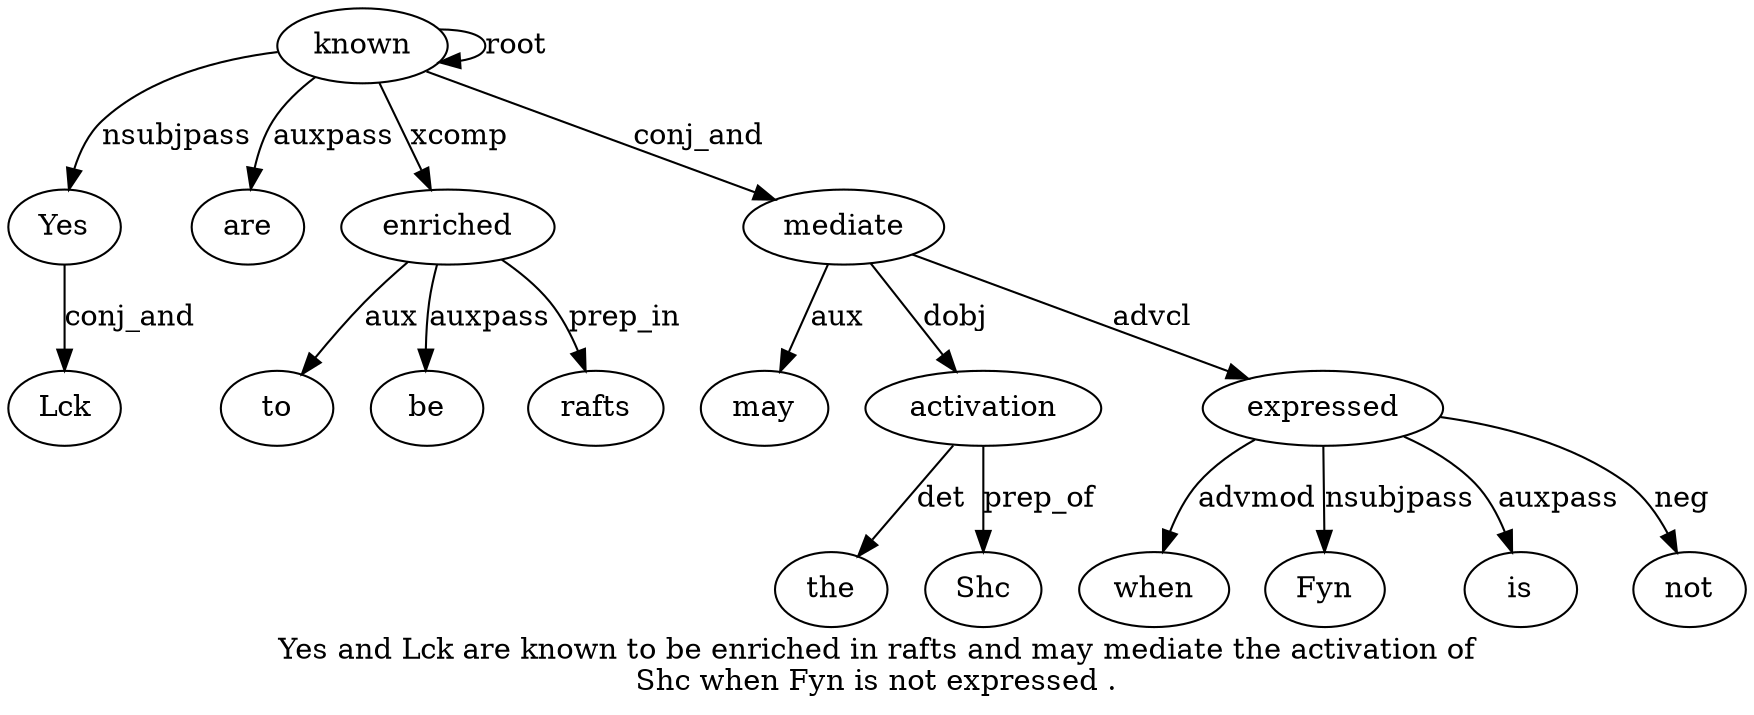 digraph "Yes and Lck are known to be enriched in rafts and may mediate the activation of Shc when Fyn is not expressed ." {
label="Yes and Lck are known to be enriched in rafts and may mediate the activation of
Shc when Fyn is not expressed .";
known5 [style=filled, fillcolor=white, label=known];
Yes1 [style=filled, fillcolor=white, label=Yes];
known5 -> Yes1  [label=nsubjpass];
Lck3 [style=filled, fillcolor=white, label=Lck];
Yes1 -> Lck3  [label=conj_and];
are4 [style=filled, fillcolor=white, label=are];
known5 -> are4  [label=auxpass];
known5 -> known5  [label=root];
enriched8 [style=filled, fillcolor=white, label=enriched];
to6 [style=filled, fillcolor=white, label=to];
enriched8 -> to6  [label=aux];
be7 [style=filled, fillcolor=white, label=be];
enriched8 -> be7  [label=auxpass];
known5 -> enriched8  [label=xcomp];
rafts10 [style=filled, fillcolor=white, label=rafts];
enriched8 -> rafts10  [label=prep_in];
mediate13 [style=filled, fillcolor=white, label=mediate];
may12 [style=filled, fillcolor=white, label=may];
mediate13 -> may12  [label=aux];
known5 -> mediate13  [label=conj_and];
activation15 [style=filled, fillcolor=white, label=activation];
the14 [style=filled, fillcolor=white, label=the];
activation15 -> the14  [label=det];
mediate13 -> activation15  [label=dobj];
Shc17 [style=filled, fillcolor=white, label=Shc];
activation15 -> Shc17  [label=prep_of];
expressed22 [style=filled, fillcolor=white, label=expressed];
when18 [style=filled, fillcolor=white, label=when];
expressed22 -> when18  [label=advmod];
Fyn19 [style=filled, fillcolor=white, label=Fyn];
expressed22 -> Fyn19  [label=nsubjpass];
is20 [style=filled, fillcolor=white, label=is];
expressed22 -> is20  [label=auxpass];
not21 [style=filled, fillcolor=white, label=not];
expressed22 -> not21  [label=neg];
mediate13 -> expressed22  [label=advcl];
}
